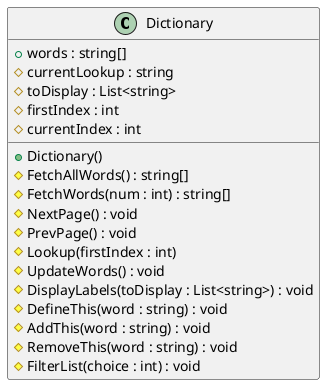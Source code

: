 @startuml Dictionary

class Dictionary
{
    + words : string[]
    # currentLookup : string
    # toDisplay : List<string>
    # firstIndex : int
    # currentIndex : int
    + Dictionary()
    # FetchAllWords() : string[]
    # FetchWords(num : int) : string[]
    # NextPage() : void
    # PrevPage() : void
    # Lookup(firstIndex : int)
    # UpdateWords() : void
    # DisplayLabels(toDisplay : List<string>) : void
    # DefineThis(word : string) : void
    # AddThis(word : string) : void
    # RemoveThis(word : string) : void
    # FilterList(choice : int) : void
}

@enduml